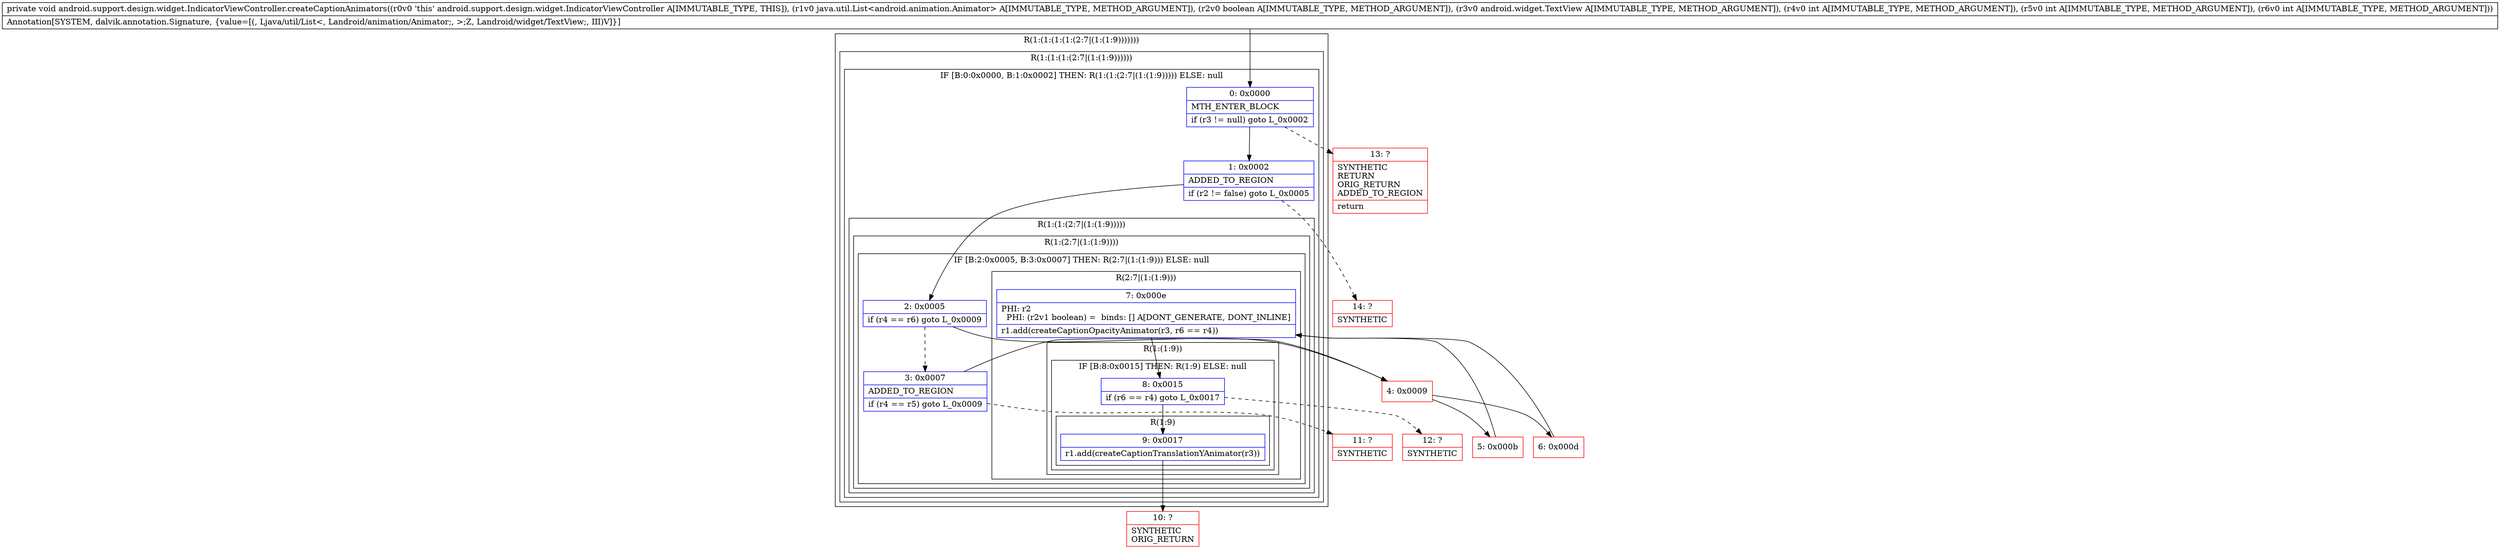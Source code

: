 digraph "CFG forandroid.support.design.widget.IndicatorViewController.createCaptionAnimators(Ljava\/util\/List;ZLandroid\/widget\/TextView;III)V" {
subgraph cluster_Region_901174884 {
label = "R(1:(1:(1:(1:(2:7|(1:(1:9)))))))";
node [shape=record,color=blue];
subgraph cluster_Region_1083518834 {
label = "R(1:(1:(1:(2:7|(1:(1:9))))))";
node [shape=record,color=blue];
subgraph cluster_IfRegion_2086780487 {
label = "IF [B:0:0x0000, B:1:0x0002] THEN: R(1:(1:(2:7|(1:(1:9))))) ELSE: null";
node [shape=record,color=blue];
Node_0 [shape=record,label="{0\:\ 0x0000|MTH_ENTER_BLOCK\l|if (r3 != null) goto L_0x0002\l}"];
Node_1 [shape=record,label="{1\:\ 0x0002|ADDED_TO_REGION\l|if (r2 != false) goto L_0x0005\l}"];
subgraph cluster_Region_264305368 {
label = "R(1:(1:(2:7|(1:(1:9)))))";
node [shape=record,color=blue];
subgraph cluster_Region_205916338 {
label = "R(1:(2:7|(1:(1:9))))";
node [shape=record,color=blue];
subgraph cluster_IfRegion_1698777335 {
label = "IF [B:2:0x0005, B:3:0x0007] THEN: R(2:7|(1:(1:9))) ELSE: null";
node [shape=record,color=blue];
Node_2 [shape=record,label="{2\:\ 0x0005|if (r4 == r6) goto L_0x0009\l}"];
Node_3 [shape=record,label="{3\:\ 0x0007|ADDED_TO_REGION\l|if (r4 == r5) goto L_0x0009\l}"];
subgraph cluster_Region_337858974 {
label = "R(2:7|(1:(1:9)))";
node [shape=record,color=blue];
Node_7 [shape=record,label="{7\:\ 0x000e|PHI: r2 \l  PHI: (r2v1 boolean) =  binds: [] A[DONT_GENERATE, DONT_INLINE]\l|r1.add(createCaptionOpacityAnimator(r3, r6 == r4))\l}"];
subgraph cluster_Region_473788408 {
label = "R(1:(1:9))";
node [shape=record,color=blue];
subgraph cluster_IfRegion_545449813 {
label = "IF [B:8:0x0015] THEN: R(1:9) ELSE: null";
node [shape=record,color=blue];
Node_8 [shape=record,label="{8\:\ 0x0015|if (r6 == r4) goto L_0x0017\l}"];
subgraph cluster_Region_1340806466 {
label = "R(1:9)";
node [shape=record,color=blue];
Node_9 [shape=record,label="{9\:\ 0x0017|r1.add(createCaptionTranslationYAnimator(r3))\l}"];
}
}
}
}
}
}
}
}
}
}
Node_4 [shape=record,color=red,label="{4\:\ 0x0009}"];
Node_5 [shape=record,color=red,label="{5\:\ 0x000b}"];
Node_6 [shape=record,color=red,label="{6\:\ 0x000d}"];
Node_10 [shape=record,color=red,label="{10\:\ ?|SYNTHETIC\lORIG_RETURN\l}"];
Node_11 [shape=record,color=red,label="{11\:\ ?|SYNTHETIC\l}"];
Node_12 [shape=record,color=red,label="{12\:\ ?|SYNTHETIC\l}"];
Node_13 [shape=record,color=red,label="{13\:\ ?|SYNTHETIC\lRETURN\lORIG_RETURN\lADDED_TO_REGION\l|return\l}"];
Node_14 [shape=record,color=red,label="{14\:\ ?|SYNTHETIC\l}"];
MethodNode[shape=record,label="{private void android.support.design.widget.IndicatorViewController.createCaptionAnimators((r0v0 'this' android.support.design.widget.IndicatorViewController A[IMMUTABLE_TYPE, THIS]), (r1v0 java.util.List\<android.animation.Animator\> A[IMMUTABLE_TYPE, METHOD_ARGUMENT]), (r2v0 boolean A[IMMUTABLE_TYPE, METHOD_ARGUMENT]), (r3v0 android.widget.TextView A[IMMUTABLE_TYPE, METHOD_ARGUMENT]), (r4v0 int A[IMMUTABLE_TYPE, METHOD_ARGUMENT]), (r5v0 int A[IMMUTABLE_TYPE, METHOD_ARGUMENT]), (r6v0 int A[IMMUTABLE_TYPE, METHOD_ARGUMENT]))  | Annotation[SYSTEM, dalvik.annotation.Signature, \{value=[(, Ljava\/util\/List\<, Landroid\/animation\/Animator;, \>;Z, Landroid\/widget\/TextView;, III)V]\}]\l}"];
MethodNode -> Node_0;
Node_0 -> Node_1;
Node_0 -> Node_13[style=dashed];
Node_1 -> Node_2;
Node_1 -> Node_14[style=dashed];
Node_2 -> Node_3[style=dashed];
Node_2 -> Node_4;
Node_3 -> Node_4;
Node_3 -> Node_11[style=dashed];
Node_7 -> Node_8;
Node_8 -> Node_9;
Node_8 -> Node_12[style=dashed];
Node_9 -> Node_10;
Node_4 -> Node_5;
Node_4 -> Node_6;
Node_5 -> Node_7;
Node_6 -> Node_7;
}

